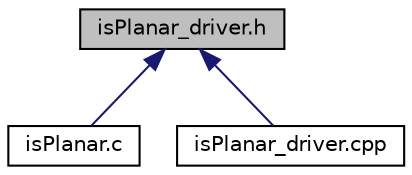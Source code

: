 digraph "isPlanar_driver.h"
{
 // LATEX_PDF_SIZE
  edge [fontname="Helvetica",fontsize="10",labelfontname="Helvetica",labelfontsize="10"];
  node [fontname="Helvetica",fontsize="10",shape=record];
  Node1 [label="isPlanar_driver.h",height=0.2,width=0.4,color="black", fillcolor="grey75", style="filled", fontcolor="black",tooltip=" "];
  Node1 -> Node2 [dir="back",color="midnightblue",fontsize="10",style="solid",fontname="Helvetica"];
  Node2 [label="isPlanar.c",height=0.2,width=0.4,color="black", fillcolor="white", style="filled",URL="$isPlanar_8c.html",tooltip=" "];
  Node1 -> Node3 [dir="back",color="midnightblue",fontsize="10",style="solid",fontname="Helvetica"];
  Node3 [label="isPlanar_driver.cpp",height=0.2,width=0.4,color="black", fillcolor="white", style="filled",URL="$isPlanar__driver_8cpp.html",tooltip=" "];
}
